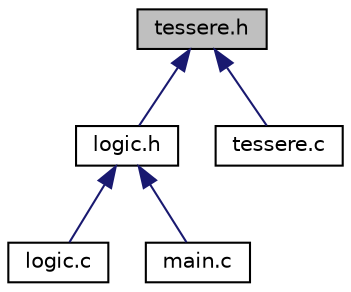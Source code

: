 digraph "tessere.h"
{
 // LATEX_PDF_SIZE
  edge [fontname="Helvetica",fontsize="10",labelfontname="Helvetica",labelfontsize="10"];
  node [fontname="Helvetica",fontsize="10",shape=record];
  Node1 [label="tessere.h",height=0.2,width=0.4,color="black", fillcolor="grey75", style="filled", fontcolor="black",tooltip="File header contenente le funzioni e le strutture per la gestione di una scacchiera di tessere."];
  Node1 -> Node2 [dir="back",color="midnightblue",fontsize="10",style="solid",fontname="Helvetica"];
  Node2 [label="logic.h",height=0.2,width=0.4,color="black", fillcolor="white", style="filled",URL="$logic_8h.html",tooltip="Dichiarazioni delle funzioni per la logica del gioco."];
  Node2 -> Node3 [dir="back",color="midnightblue",fontsize="10",style="solid",fontname="Helvetica"];
  Node3 [label="logic.c",height=0.2,width=0.4,color="black", fillcolor="white", style="filled",URL="$logic_8c_source.html",tooltip=" "];
  Node2 -> Node4 [dir="back",color="midnightblue",fontsize="10",style="solid",fontname="Helvetica"];
  Node4 [label="main.c",height=0.2,width=0.4,color="black", fillcolor="white", style="filled",URL="$main_8c_source.html",tooltip=" "];
  Node1 -> Node5 [dir="back",color="midnightblue",fontsize="10",style="solid",fontname="Helvetica"];
  Node5 [label="tessere.c",height=0.2,width=0.4,color="black", fillcolor="white", style="filled",URL="$tessere_8c_source.html",tooltip=" "];
}
